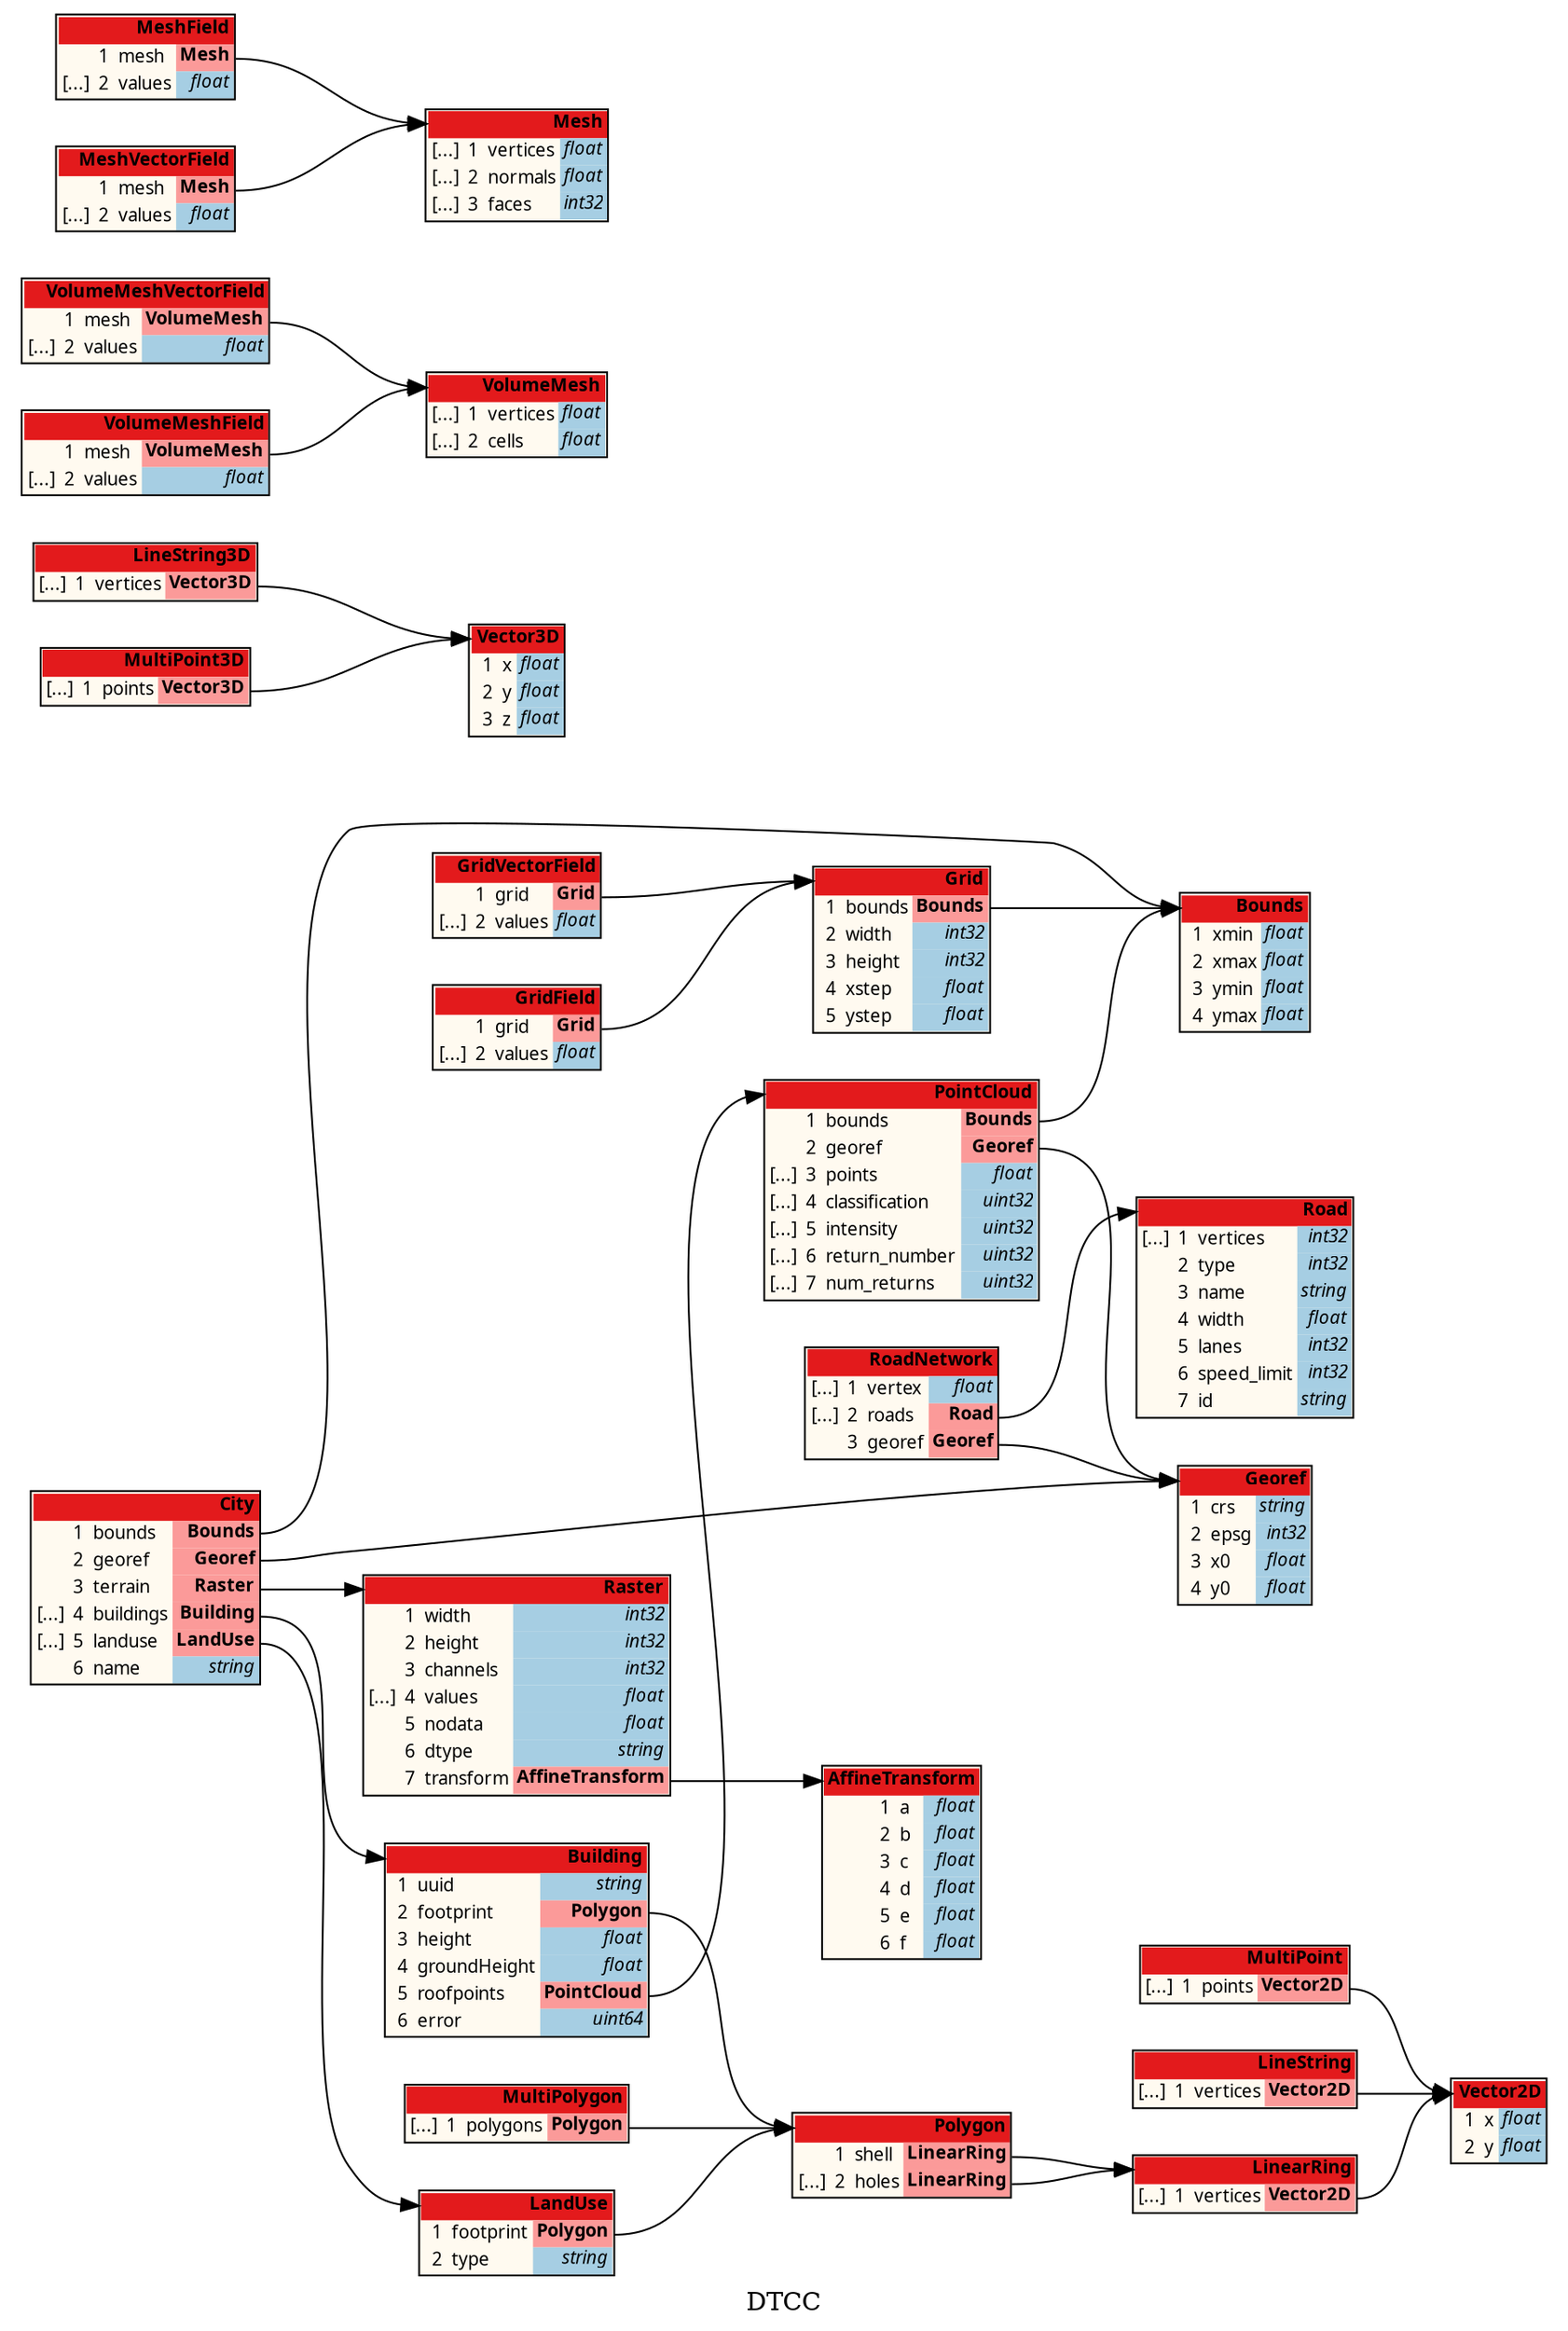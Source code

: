 /*
	do not edit:
	auto-generated by github.com/seamia/protodot
*/
digraph protodot {

	/* package:   DTCC */
	/* source:    ../../src/proto/dtcc.proto */
	/* selection:  */

	rankdir=LR;
	label="DTCC";
	tooltip="DTCC";
	bgcolor="transparent"

	node [
		shape=plaintext
		fontsize=10
		fontname="Ubuntu"
	];


	/* ------ nodes ------ */

	/* ------ leaving the root package unwrapped ------ */
	Node_Ja_125	[shape=plaintext tooltip="DTCC.RoadNetwork" label=<<TABLE BORDER="1" CELLBORDER="0" CELLSPACING="0" BGCOLOR="#fffaf0"><TR><TD COLSPAN="4" PORT="header" BGCOLOR="#e31a1c" ALIGN="right"><b>RoadNetwork</b></TD></TR><TR><TD ALIGN="right">[...]</TD><TD ALIGN="right">1</TD><TD ALIGN="left">vertex</TD><TD BGCOLOR="#a6cee3" PORT="povertex" ALIGN="right" TITLE="float"><i>float</i></TD></TR><TR><TD ALIGN="right">[...]</TD><TD ALIGN="right">2</TD><TD ALIGN="left">roads</TD><TD BGCOLOR="#fb9a99" PORT="poroads" ALIGN="right"><b>Road</b></TD></TR><TR><TD ALIGN="right"></TD><TD ALIGN="right">3</TD><TD ALIGN="left">georef</TD><TD BGCOLOR="#fb9a99" PORT="pogeoref" ALIGN="right"><b>Georef</b></TD></TR></TABLE>>];
	Node_Ja_101	[shape=plaintext tooltip="DTCC.Vector3D" label=<<TABLE BORDER="1" CELLBORDER="0" CELLSPACING="0" BGCOLOR="#fffaf0"><TR><TD COLSPAN="4" PORT="header" BGCOLOR="#e31a1c" ALIGN="right"><b>Vector3D</b></TD></TR><TR><TD ALIGN="right"></TD><TD ALIGN="right">1</TD><TD ALIGN="left">x</TD><TD BGCOLOR="#a6cee3" PORT="pox" ALIGN="right" TITLE="float"><i>float</i></TD></TR><TR><TD ALIGN="right"></TD><TD ALIGN="right">2</TD><TD ALIGN="left">y</TD><TD BGCOLOR="#a6cee3" PORT="poy" ALIGN="right" TITLE="float"><i>float</i></TD></TR><TR><TD ALIGN="right"></TD><TD ALIGN="right">3</TD><TD ALIGN="left">z</TD><TD BGCOLOR="#a6cee3" PORT="poz" ALIGN="right" TITLE="float"><i>float</i></TD></TR></TABLE>>];
	Node_Ja_105	[shape=plaintext tooltip="DTCC.LineString3D" label=<<TABLE BORDER="1" CELLBORDER="0" CELLSPACING="0" BGCOLOR="#fffaf0"><TR><TD COLSPAN="4" PORT="header" BGCOLOR="#e31a1c" ALIGN="right"><b>LineString3D</b></TD></TR><TR><TD ALIGN="right">[...]</TD><TD ALIGN="right">1</TD><TD ALIGN="left">vertices</TD><TD BGCOLOR="#fb9a99" PORT="povertices" ALIGN="right"><b>Vector3D</b></TD></TR></TABLE>>];
	Node_Ja_112	[shape=plaintext tooltip="DTCC.Grid" label=<<TABLE BORDER="1" CELLBORDER="0" CELLSPACING="0" BGCOLOR="#fffaf0"><TR><TD COLSPAN="4" PORT="header" BGCOLOR="#e31a1c" ALIGN="right"><b>Grid</b></TD></TR><TR><TD ALIGN="right"></TD><TD ALIGN="right">1</TD><TD ALIGN="left">bounds</TD><TD BGCOLOR="#fb9a99" PORT="pobounds" ALIGN="right"><b>Bounds</b></TD></TR><TR><TD ALIGN="right"></TD><TD ALIGN="right">2</TD><TD ALIGN="left">width</TD><TD BGCOLOR="#a6cee3" PORT="powidth" ALIGN="right" TITLE="int32"><i>int32</i></TD></TR><TR><TD ALIGN="right"></TD><TD ALIGN="right">3</TD><TD ALIGN="left">height</TD><TD BGCOLOR="#a6cee3" PORT="poheight" ALIGN="right" TITLE="int32"><i>int32</i></TD></TR><TR><TD ALIGN="right"></TD><TD ALIGN="right">4</TD><TD ALIGN="left">xstep</TD><TD BGCOLOR="#a6cee3" PORT="poxstep" ALIGN="right" TITLE="float"><i>float</i></TD></TR><TR><TD ALIGN="right"></TD><TD ALIGN="right">5</TD><TD ALIGN="left">ystep</TD><TD BGCOLOR="#a6cee3" PORT="poystep" ALIGN="right" TITLE="float"><i>float</i></TD></TR></TABLE>>];
	Node_Ja_120	[shape=plaintext tooltip="DTCC.VolumeMeshVectorField" label=<<TABLE BORDER="1" CELLBORDER="0" CELLSPACING="0" BGCOLOR="#fffaf0"><TR><TD COLSPAN="4" PORT="header" BGCOLOR="#e31a1c" ALIGN="right"><b>VolumeMeshVectorField</b></TD></TR><TR><TD ALIGN="right"></TD><TD ALIGN="right">1</TD><TD ALIGN="left">mesh</TD><TD BGCOLOR="#fb9a99" PORT="pomesh" ALIGN="right"><b>VolumeMesh</b></TD></TR><TR><TD ALIGN="right">[...]</TD><TD ALIGN="right">2</TD><TD ALIGN="left">values</TD><TD BGCOLOR="#a6cee3" PORT="povalues" ALIGN="right" TITLE="float"><i>float</i></TD></TR></TABLE>>];
	Node_Ja_124	[shape=plaintext tooltip="DTCC.Road" label=<<TABLE BORDER="1" CELLBORDER="0" CELLSPACING="0" BGCOLOR="#fffaf0"><TR><TD COLSPAN="4" PORT="header" BGCOLOR="#e31a1c" ALIGN="right"><b>Road</b></TD></TR><TR><TD ALIGN="right">[...]</TD><TD ALIGN="right">1</TD><TD ALIGN="left">vertices</TD><TD BGCOLOR="#a6cee3" PORT="povertices" ALIGN="right" TITLE="int32"><i>int32</i></TD></TR><TR><TD ALIGN="right"></TD><TD ALIGN="right">2</TD><TD ALIGN="left">type</TD><TD BGCOLOR="#a6cee3" PORT="potype" ALIGN="right" TITLE="int32"><i>int32</i></TD></TR><TR><TD ALIGN="right"></TD><TD ALIGN="right">3</TD><TD ALIGN="left">name</TD><TD BGCOLOR="#a6cee3" PORT="poname" ALIGN="right" TITLE="string"><i>string</i></TD></TR><TR><TD ALIGN="right"></TD><TD ALIGN="right">4</TD><TD ALIGN="left">width</TD><TD BGCOLOR="#a6cee3" PORT="powidth" ALIGN="right" TITLE="float"><i>float</i></TD></TR><TR><TD ALIGN="right"></TD><TD ALIGN="right">5</TD><TD ALIGN="left">lanes</TD><TD BGCOLOR="#a6cee3" PORT="polanes" ALIGN="right" TITLE="int32"><i>int32</i></TD></TR><TR><TD ALIGN="right"></TD><TD ALIGN="right">6</TD><TD ALIGN="left">speed_limit</TD><TD BGCOLOR="#a6cee3" PORT="pospeed_limit" ALIGN="right" TITLE="int32"><i>int32</i></TD></TR><TR><TD ALIGN="right"></TD><TD ALIGN="right">7</TD><TD ALIGN="left">id</TD><TD BGCOLOR="#a6cee3" PORT="poid" ALIGN="right" TITLE="string"><i>string</i></TD></TR></TABLE>>];
	Node_Ja_114	[shape=plaintext tooltip="DTCC.VolumeMesh" label=<<TABLE BORDER="1" CELLBORDER="0" CELLSPACING="0" BGCOLOR="#fffaf0"><TR><TD COLSPAN="4" PORT="header" BGCOLOR="#e31a1c" ALIGN="right"><b>VolumeMesh</b></TD></TR><TR><TD ALIGN="right">[...]</TD><TD ALIGN="right">1</TD><TD ALIGN="left">vertices</TD><TD BGCOLOR="#a6cee3" PORT="povertices" ALIGN="right" TITLE="float"><i>float</i></TD></TR><TR><TD ALIGN="right">[...]</TD><TD ALIGN="right">2</TD><TD ALIGN="left">cells</TD><TD BGCOLOR="#a6cee3" PORT="pocells" ALIGN="right" TITLE="float"><i>float</i></TD></TR></TABLE>>];
	Node_Ja_127	[shape=plaintext tooltip="DTCC.AffineTransform" label=<<TABLE BORDER="1" CELLBORDER="0" CELLSPACING="0" BGCOLOR="#fffaf0"><TR><TD COLSPAN="4" PORT="header" BGCOLOR="#e31a1c" ALIGN="right"><b>AffineTransform</b></TD></TR><TR><TD ALIGN="right"></TD><TD ALIGN="right">1</TD><TD ALIGN="left">a</TD><TD BGCOLOR="#a6cee3" PORT="poa" ALIGN="right" TITLE="float"><i>float</i></TD></TR><TR><TD ALIGN="right"></TD><TD ALIGN="right">2</TD><TD ALIGN="left">b</TD><TD BGCOLOR="#a6cee3" PORT="pob" ALIGN="right" TITLE="float"><i>float</i></TD></TR><TR><TD ALIGN="right"></TD><TD ALIGN="right">3</TD><TD ALIGN="left">c</TD><TD BGCOLOR="#a6cee3" PORT="poc" ALIGN="right" TITLE="float"><i>float</i></TD></TR><TR><TD ALIGN="right"></TD><TD ALIGN="right">4</TD><TD ALIGN="left">d</TD><TD BGCOLOR="#a6cee3" PORT="pod" ALIGN="right" TITLE="float"><i>float</i></TD></TR><TR><TD ALIGN="right"></TD><TD ALIGN="right">5</TD><TD ALIGN="left">e</TD><TD BGCOLOR="#a6cee3" PORT="poe" ALIGN="right" TITLE="float"><i>float</i></TD></TR><TR><TD ALIGN="right"></TD><TD ALIGN="right">6</TD><TD ALIGN="left">f</TD><TD BGCOLOR="#a6cee3" PORT="pof" ALIGN="right" TITLE="float"><i>float</i></TD></TR></TABLE>>];
	Node_Ja_102	[shape=plaintext tooltip="DTCC.MultiPoint" label=<<TABLE BORDER="1" CELLBORDER="0" CELLSPACING="0" BGCOLOR="#fffaf0"><TR><TD COLSPAN="4" PORT="header" BGCOLOR="#e31a1c" ALIGN="right"><b>MultiPoint</b></TD></TR><TR><TD ALIGN="right">[...]</TD><TD ALIGN="right">1</TD><TD ALIGN="left">points</TD><TD BGCOLOR="#fb9a99" PORT="popoints" ALIGN="right"><b>Vector2D</b></TD></TR></TABLE>>];
	Node_Ja_111	[shape=plaintext tooltip="DTCC.PointCloud" label=<<TABLE BORDER="1" CELLBORDER="0" CELLSPACING="0" BGCOLOR="#fffaf0"><TR><TD COLSPAN="4" PORT="header" BGCOLOR="#e31a1c" ALIGN="right"><b>PointCloud</b></TD></TR><TR><TD ALIGN="right"></TD><TD ALIGN="right">1</TD><TD ALIGN="left">bounds</TD><TD BGCOLOR="#fb9a99" PORT="pobounds" ALIGN="right"><b>Bounds</b></TD></TR><TR><TD ALIGN="right"></TD><TD ALIGN="right">2</TD><TD ALIGN="left">georef</TD><TD BGCOLOR="#fb9a99" PORT="pogeoref" ALIGN="right"><b>Georef</b></TD></TR><TR><TD ALIGN="right">[...]</TD><TD ALIGN="right">3</TD><TD ALIGN="left">points</TD><TD BGCOLOR="#a6cee3" PORT="popoints" ALIGN="right" TITLE="float"><i>float</i></TD></TR><TR><TD ALIGN="right">[...]</TD><TD ALIGN="right">4</TD><TD ALIGN="left">classification</TD><TD BGCOLOR="#a6cee3" PORT="poclassification" ALIGN="right" TITLE="uint32"><i>uint32</i></TD></TR><TR><TD ALIGN="right">[...]</TD><TD ALIGN="right">5</TD><TD ALIGN="left">intensity</TD><TD BGCOLOR="#a6cee3" PORT="pointensity" ALIGN="right" TITLE="uint32"><i>uint32</i></TD></TR><TR><TD ALIGN="right">[...]</TD><TD ALIGN="right">6</TD><TD ALIGN="left">return_number</TD><TD BGCOLOR="#a6cee3" PORT="poreturn_number" ALIGN="right" TITLE="uint32"><i>uint32</i></TD></TR><TR><TD ALIGN="right">[...]</TD><TD ALIGN="right">7</TD><TD ALIGN="left">num_returns</TD><TD BGCOLOR="#a6cee3" PORT="ponum_returns" ALIGN="right" TITLE="uint32"><i>uint32</i></TD></TR></TABLE>>];
	Node_Ja_115	[shape=plaintext tooltip="DTCC.GridField" label=<<TABLE BORDER="1" CELLBORDER="0" CELLSPACING="0" BGCOLOR="#fffaf0"><TR><TD COLSPAN="4" PORT="header" BGCOLOR="#e31a1c" ALIGN="right"><b>GridField</b></TD></TR><TR><TD ALIGN="right"></TD><TD ALIGN="right">1</TD><TD ALIGN="left">grid</TD><TD BGCOLOR="#fb9a99" PORT="pogrid" ALIGN="right"><b>Grid</b></TD></TR><TR><TD ALIGN="right">[...]</TD><TD ALIGN="right">2</TD><TD ALIGN="left">values</TD><TD BGCOLOR="#a6cee3" PORT="povalues" ALIGN="right" TITLE="float"><i>float</i></TD></TR></TABLE>>];
	Node_Ja_119	[shape=plaintext tooltip="DTCC.VolumeMeshField" label=<<TABLE BORDER="1" CELLBORDER="0" CELLSPACING="0" BGCOLOR="#fffaf0"><TR><TD COLSPAN="4" PORT="header" BGCOLOR="#e31a1c" ALIGN="right"><b>VolumeMeshField</b></TD></TR><TR><TD ALIGN="right"></TD><TD ALIGN="right">1</TD><TD ALIGN="left">mesh</TD><TD BGCOLOR="#fb9a99" PORT="pomesh" ALIGN="right"><b>VolumeMesh</b></TD></TR><TR><TD ALIGN="right">[...]</TD><TD ALIGN="right">2</TD><TD ALIGN="left">values</TD><TD BGCOLOR="#a6cee3" PORT="povalues" ALIGN="right" TITLE="float"><i>float</i></TD></TR></TABLE>>];
	Node_Ja_104	[shape=plaintext tooltip="DTCC.LineString" label=<<TABLE BORDER="1" CELLBORDER="0" CELLSPACING="0" BGCOLOR="#fffaf0"><TR><TD COLSPAN="4" PORT="header" BGCOLOR="#e31a1c" ALIGN="right"><b>LineString</b></TD></TR><TR><TD ALIGN="right">[...]</TD><TD ALIGN="right">1</TD><TD ALIGN="left">vertices</TD><TD BGCOLOR="#fb9a99" PORT="povertices" ALIGN="right"><b>Vector2D</b></TD></TR></TABLE>>];
	Node_Ja_108	[shape=plaintext tooltip="DTCC.MultiPolygon" label=<<TABLE BORDER="1" CELLBORDER="0" CELLSPACING="0" BGCOLOR="#fffaf0"><TR><TD COLSPAN="4" PORT="header" BGCOLOR="#e31a1c" ALIGN="right"><b>MultiPolygon</b></TD></TR><TR><TD ALIGN="right">[...]</TD><TD ALIGN="right">1</TD><TD ALIGN="left">polygons</TD><TD BGCOLOR="#fb9a99" PORT="popolygons" ALIGN="right"><b>Polygon</b></TD></TR></TABLE>>];
	Node_Ja_113	[shape=plaintext tooltip="DTCC.Mesh" label=<<TABLE BORDER="1" CELLBORDER="0" CELLSPACING="0" BGCOLOR="#fffaf0"><TR><TD COLSPAN="4" PORT="header" BGCOLOR="#e31a1c" ALIGN="right"><b>Mesh</b></TD></TR><TR><TD ALIGN="right">[...]</TD><TD ALIGN="right">1</TD><TD ALIGN="left">vertices</TD><TD BGCOLOR="#a6cee3" PORT="povertices" ALIGN="right" TITLE="float"><i>float</i></TD></TR><TR><TD ALIGN="right">[...]</TD><TD ALIGN="right">2</TD><TD ALIGN="left">normals</TD><TD BGCOLOR="#a6cee3" PORT="ponormals" ALIGN="right" TITLE="float"><i>float</i></TD></TR><TR><TD ALIGN="right">[...]</TD><TD ALIGN="right">3</TD><TD ALIGN="left">faces</TD><TD BGCOLOR="#a6cee3" PORT="pofaces" ALIGN="right" TITLE="int32"><i>int32</i></TD></TR></TABLE>>];
	Node_Ja_117	[shape=plaintext tooltip="DTCC.MeshField" label=<<TABLE BORDER="1" CELLBORDER="0" CELLSPACING="0" BGCOLOR="#fffaf0"><TR><TD COLSPAN="4" PORT="header" BGCOLOR="#e31a1c" ALIGN="right"><b>MeshField</b></TD></TR><TR><TD ALIGN="right"></TD><TD ALIGN="right">1</TD><TD ALIGN="left">mesh</TD><TD BGCOLOR="#fb9a99" PORT="pomesh" ALIGN="right"><b>Mesh</b></TD></TR><TR><TD ALIGN="right">[...]</TD><TD ALIGN="right">2</TD><TD ALIGN="left">values</TD><TD BGCOLOR="#a6cee3" PORT="povalues" ALIGN="right" TITLE="float"><i>float</i></TD></TR></TABLE>>];
	Node_Ja_118	[shape=plaintext tooltip="DTCC.MeshVectorField" label=<<TABLE BORDER="1" CELLBORDER="0" CELLSPACING="0" BGCOLOR="#fffaf0"><TR><TD COLSPAN="4" PORT="header" BGCOLOR="#e31a1c" ALIGN="right"><b>MeshVectorField</b></TD></TR><TR><TD ALIGN="right"></TD><TD ALIGN="right">1</TD><TD ALIGN="left">mesh</TD><TD BGCOLOR="#fb9a99" PORT="pomesh" ALIGN="right"><b>Mesh</b></TD></TR><TR><TD ALIGN="right">[...]</TD><TD ALIGN="right">2</TD><TD ALIGN="left">values</TD><TD BGCOLOR="#a6cee3" PORT="povalues" ALIGN="right" TITLE="float"><i>float</i></TD></TR></TABLE>>];
	Node_Ja_123	[shape=plaintext tooltip="DTCC.LandUse" label=<<TABLE BORDER="1" CELLBORDER="0" CELLSPACING="0" BGCOLOR="#fffaf0"><TR><TD COLSPAN="4" PORT="header" BGCOLOR="#e31a1c" ALIGN="right"><b>LandUse</b></TD></TR><TR><TD ALIGN="right"></TD><TD ALIGN="right">1</TD><TD ALIGN="left">footprint</TD><TD BGCOLOR="#fb9a99" PORT="pofootprint" ALIGN="right"><b>Polygon</b></TD></TR><TR><TD ALIGN="right"></TD><TD ALIGN="right">2</TD><TD ALIGN="left">type</TD><TD BGCOLOR="#a6cee3" PORT="potype" ALIGN="right" TITLE="string"><i>string</i></TD></TR></TABLE>>];
	Node_Ja_126	[shape=plaintext tooltip="DTCC.Raster" label=<<TABLE BORDER="1" CELLBORDER="0" CELLSPACING="0" BGCOLOR="#fffaf0"><TR><TD COLSPAN="4" PORT="header" BGCOLOR="#e31a1c" ALIGN="right"><b>Raster</b></TD></TR><TR><TD ALIGN="right"></TD><TD ALIGN="right">1</TD><TD ALIGN="left">width</TD><TD BGCOLOR="#a6cee3" PORT="powidth" ALIGN="right" TITLE="int32"><i>int32</i></TD></TR><TR><TD ALIGN="right"></TD><TD ALIGN="right">2</TD><TD ALIGN="left">height</TD><TD BGCOLOR="#a6cee3" PORT="poheight" ALIGN="right" TITLE="int32"><i>int32</i></TD></TR><TR><TD ALIGN="right"></TD><TD ALIGN="right">3</TD><TD ALIGN="left">channels</TD><TD BGCOLOR="#a6cee3" PORT="pochannels" ALIGN="right" TITLE="int32"><i>int32</i></TD></TR><TR><TD ALIGN="right">[...]</TD><TD ALIGN="right">4</TD><TD ALIGN="left">values</TD><TD BGCOLOR="#a6cee3" PORT="povalues" ALIGN="right" TITLE="float"><i>float</i></TD></TR><TR><TD ALIGN="right"></TD><TD ALIGN="right">5</TD><TD ALIGN="left">nodata</TD><TD BGCOLOR="#a6cee3" PORT="ponodata" ALIGN="right" TITLE="float"><i>float</i></TD></TR><TR><TD ALIGN="right"></TD><TD ALIGN="right">6</TD><TD ALIGN="left">dtype</TD><TD BGCOLOR="#a6cee3" PORT="podtype" ALIGN="right" TITLE="string"><i>string</i></TD></TR><TR><TD ALIGN="right"></TD><TD ALIGN="right">7</TD><TD ALIGN="left">transform</TD><TD BGCOLOR="#fb9a99" PORT="potransform" ALIGN="right"><b>AffineTransform</b></TD></TR></TABLE>>];
	Node_Ja_109	[shape=plaintext tooltip="DTCC.Bounds" label=<<TABLE BORDER="1" CELLBORDER="0" CELLSPACING="0" BGCOLOR="#fffaf0"><TR><TD COLSPAN="4" PORT="header" BGCOLOR="#e31a1c" ALIGN="right"><b>Bounds</b></TD></TR><TR><TD ALIGN="right"></TD><TD ALIGN="right">1</TD><TD ALIGN="left">xmin</TD><TD BGCOLOR="#a6cee3" PORT="poxmin" ALIGN="right" TITLE="float"><i>float</i></TD></TR><TR><TD ALIGN="right"></TD><TD ALIGN="right">2</TD><TD ALIGN="left">xmax</TD><TD BGCOLOR="#a6cee3" PORT="poxmax" ALIGN="right" TITLE="float"><i>float</i></TD></TR><TR><TD ALIGN="right"></TD><TD ALIGN="right">3</TD><TD ALIGN="left">ymin</TD><TD BGCOLOR="#a6cee3" PORT="poymin" ALIGN="right" TITLE="float"><i>float</i></TD></TR><TR><TD ALIGN="right"></TD><TD ALIGN="right">4</TD><TD ALIGN="left">ymax</TD><TD BGCOLOR="#a6cee3" PORT="poymax" ALIGN="right" TITLE="float"><i>float</i></TD></TR></TABLE>>];
	Node_Ja_122	[shape=plaintext tooltip="DTCC.City" label=<<TABLE BORDER="1" CELLBORDER="0" CELLSPACING="0" BGCOLOR="#fffaf0"><TR><TD COLSPAN="4" PORT="header" BGCOLOR="#e31a1c" ALIGN="right"><b>City</b></TD></TR><TR><TD ALIGN="right"></TD><TD ALIGN="right">1</TD><TD ALIGN="left">bounds</TD><TD BGCOLOR="#fb9a99" PORT="pobounds" ALIGN="right"><b>Bounds</b></TD></TR><TR><TD ALIGN="right"></TD><TD ALIGN="right">2</TD><TD ALIGN="left">georef</TD><TD BGCOLOR="#fb9a99" PORT="pogeoref" ALIGN="right"><b>Georef</b></TD></TR><TR><TD ALIGN="right"></TD><TD ALIGN="right">3</TD><TD ALIGN="left">terrain</TD><TD BGCOLOR="#fb9a99" PORT="poterrain" ALIGN="right"><b>Raster</b></TD></TR><TR><TD ALIGN="right">[...]</TD><TD ALIGN="right">4</TD><TD ALIGN="left">buildings</TD><TD BGCOLOR="#fb9a99" PORT="pobuildings" ALIGN="right"><b>Building</b></TD></TR><TR><TD ALIGN="right">[...]</TD><TD ALIGN="right">5</TD><TD ALIGN="left">landuse</TD><TD BGCOLOR="#fb9a99" PORT="polanduse" ALIGN="right"><b>LandUse</b></TD></TR><TR><TD ALIGN="right"></TD><TD ALIGN="right">6</TD><TD ALIGN="left">name</TD><TD BGCOLOR="#a6cee3" PORT="poname" ALIGN="right" TITLE="string"><i>string</i></TD></TR></TABLE>>];
	Node_Ja_106	[shape=plaintext tooltip="DTCC.LinearRing" label=<<TABLE BORDER="1" CELLBORDER="0" CELLSPACING="0" BGCOLOR="#fffaf0"><TR><TD COLSPAN="4" PORT="header" BGCOLOR="#e31a1c" ALIGN="right"><b>LinearRing</b></TD></TR><TR><TD ALIGN="right">[...]</TD><TD ALIGN="right">1</TD><TD ALIGN="left">vertices</TD><TD BGCOLOR="#fb9a99" PORT="povertices" ALIGN="right"><b>Vector2D</b></TD></TR></TABLE>>];
	Node_Ja_110	[shape=plaintext tooltip="DTCC.Georef" label=<<TABLE BORDER="1" CELLBORDER="0" CELLSPACING="0" BGCOLOR="#fffaf0"><TR><TD COLSPAN="4" PORT="header" BGCOLOR="#e31a1c" ALIGN="right"><b>Georef</b></TD></TR><TR><TD ALIGN="right"></TD><TD ALIGN="right">1</TD><TD ALIGN="left">crs</TD><TD BGCOLOR="#a6cee3" PORT="pocrs" ALIGN="right" TITLE="string"><i>string</i></TD></TR><TR><TD ALIGN="right"></TD><TD ALIGN="right">2</TD><TD ALIGN="left">epsg</TD><TD BGCOLOR="#a6cee3" PORT="poepsg" ALIGN="right" TITLE="int32"><i>int32</i></TD></TR><TR><TD ALIGN="right"></TD><TD ALIGN="right">3</TD><TD ALIGN="left">x0</TD><TD BGCOLOR="#a6cee3" PORT="pox0" ALIGN="right" TITLE="float"><i>float</i></TD></TR><TR><TD ALIGN="right"></TD><TD ALIGN="right">4</TD><TD ALIGN="left">y0</TD><TD BGCOLOR="#a6cee3" PORT="poy0" ALIGN="right" TITLE="float"><i>float</i></TD></TR></TABLE>>];
	Node_Ja_100	[shape=plaintext tooltip="DTCC.Vector2D" label=<<TABLE BORDER="1" CELLBORDER="0" CELLSPACING="0" BGCOLOR="#fffaf0"><TR><TD COLSPAN="4" PORT="header" BGCOLOR="#e31a1c" ALIGN="right"><b>Vector2D</b></TD></TR><TR><TD ALIGN="right"></TD><TD ALIGN="right">1</TD><TD ALIGN="left">x</TD><TD BGCOLOR="#a6cee3" PORT="pox" ALIGN="right" TITLE="float"><i>float</i></TD></TR><TR><TD ALIGN="right"></TD><TD ALIGN="right">2</TD><TD ALIGN="left">y</TD><TD BGCOLOR="#a6cee3" PORT="poy" ALIGN="right" TITLE="float"><i>float</i></TD></TR></TABLE>>];
	Node_Ja_103	[shape=plaintext tooltip="DTCC.MultiPoint3D" label=<<TABLE BORDER="1" CELLBORDER="0" CELLSPACING="0" BGCOLOR="#fffaf0"><TR><TD COLSPAN="4" PORT="header" BGCOLOR="#e31a1c" ALIGN="right"><b>MultiPoint3D</b></TD></TR><TR><TD ALIGN="right">[...]</TD><TD ALIGN="right">1</TD><TD ALIGN="left">points</TD><TD BGCOLOR="#fb9a99" PORT="popoints" ALIGN="right"><b>Vector3D</b></TD></TR></TABLE>>];
	Node_Ja_107	[shape=plaintext tooltip="DTCC.Polygon" label=<<TABLE BORDER="1" CELLBORDER="0" CELLSPACING="0" BGCOLOR="#fffaf0"><TR><TD COLSPAN="4" PORT="header" BGCOLOR="#e31a1c" ALIGN="right"><b>Polygon</b></TD></TR><TR><TD ALIGN="right"></TD><TD ALIGN="right">1</TD><TD ALIGN="left">shell</TD><TD BGCOLOR="#fb9a99" PORT="poshell" ALIGN="right"><b>LinearRing</b></TD></TR><TR><TD ALIGN="right">[...]</TD><TD ALIGN="right">2</TD><TD ALIGN="left">holes</TD><TD BGCOLOR="#fb9a99" PORT="poholes" ALIGN="right"><b>LinearRing</b></TD></TR></TABLE>>];
	Node_Ja_116	[shape=plaintext tooltip="DTCC.GridVectorField" label=<<TABLE BORDER="1" CELLBORDER="0" CELLSPACING="0" BGCOLOR="#fffaf0"><TR><TD COLSPAN="4" PORT="header" BGCOLOR="#e31a1c" ALIGN="right"><b>GridVectorField</b></TD></TR><TR><TD ALIGN="right"></TD><TD ALIGN="right">1</TD><TD ALIGN="left">grid</TD><TD BGCOLOR="#fb9a99" PORT="pogrid" ALIGN="right"><b>Grid</b></TD></TR><TR><TD ALIGN="right">[...]</TD><TD ALIGN="right">2</TD><TD ALIGN="left">values</TD><TD BGCOLOR="#a6cee3" PORT="povalues" ALIGN="right" TITLE="float"><i>float</i></TD></TR></TABLE>>];
	Node_Ja_121	[shape=plaintext tooltip="DTCC.Building" label=<<TABLE BORDER="1" CELLBORDER="0" CELLSPACING="0" BGCOLOR="#fffaf0"><TR><TD COLSPAN="4" PORT="header" BGCOLOR="#e31a1c" ALIGN="right"><b>Building</b></TD></TR><TR><TD ALIGN="right"></TD><TD ALIGN="right">1</TD><TD ALIGN="left">uuid</TD><TD BGCOLOR="#a6cee3" PORT="pouuid" ALIGN="right" TITLE="string"><i>string</i></TD></TR><TR><TD ALIGN="right"></TD><TD ALIGN="right">2</TD><TD ALIGN="left">footprint</TD><TD BGCOLOR="#fb9a99" PORT="pofootprint" ALIGN="right"><b>Polygon</b></TD></TR><TR><TD ALIGN="right"></TD><TD ALIGN="right">3</TD><TD ALIGN="left">height</TD><TD BGCOLOR="#a6cee3" PORT="poheight" ALIGN="right" TITLE="float"><i>float</i></TD></TR><TR><TD ALIGN="right"></TD><TD ALIGN="right">4</TD><TD ALIGN="left">groundHeight</TD><TD BGCOLOR="#a6cee3" PORT="pogroundHeight" ALIGN="right" TITLE="float"><i>float</i></TD></TR><TR><TD ALIGN="right"></TD><TD ALIGN="right">5</TD><TD ALIGN="left">roofpoints</TD><TD BGCOLOR="#fb9a99" PORT="poroofpoints" ALIGN="right"><b>PointCloud</b></TD></TR><TR><TD ALIGN="right"></TD><TD ALIGN="right">6</TD><TD ALIGN="left">error</TD><TD BGCOLOR="#a6cee3" PORT="poerror" ALIGN="right" TITLE="uint64"><i>uint64</i></TD></TR></TABLE>>];

	/* ------ connections ------ */
	Node_Ja_118:pomesh:e	-> Node_Ja_113:header [color="#000000" tooltip="Ja_118 --> Ja_113"];
	Node_Ja_120:pomesh:e	-> Node_Ja_114:header [color="#000000" tooltip="Ja_120 --> Ja_114"];
	Node_Ja_121:poroofpoints:e	-> Node_Ja_111:header [color="#000000" tooltip="Ja_121 --> Ja_111"];
	Node_Ja_122:pobuildings:e	-> Node_Ja_121:header [color="#000000" tooltip="Ja_122 --> Ja_121"];
	Node_Ja_107:poshell:e	-> Node_Ja_106:header [color="#000000" tooltip="Ja_107 --> Ja_106"];
	Node_Ja_108:popolygons:e	-> Node_Ja_107:header [color="#000000" tooltip="Ja_108 --> Ja_107"];
	Node_Ja_112:pobounds:e	-> Node_Ja_109:header [color="#000000" tooltip="Ja_112 --> Ja_109"];
	Node_Ja_121:pofootprint:e	-> Node_Ja_107:header [color="#000000" tooltip="Ja_121 --> Ja_107"];
	Node_Ja_125:poroads:e	-> Node_Ja_124:header [color="#000000" tooltip="Ja_125 --> Ja_124"];
	Node_Ja_102:popoints:e	-> Node_Ja_100:header [color="#000000" tooltip="Ja_102 --> Ja_100"];
	Node_Ja_103:popoints:e	-> Node_Ja_101:header [color="#000000" tooltip="Ja_103 --> Ja_101"];
	Node_Ja_107:poholes:e	-> Node_Ja_106:header [color="#000000" tooltip="Ja_107 --> Ja_106"];
	Node_Ja_117:pomesh:e	-> Node_Ja_113:header [color="#000000" tooltip="Ja_117 --> Ja_113"];
	Node_Ja_126:potransform:e	-> Node_Ja_127:header [color="#000000" tooltip="Ja_126 --> Ja_127"];
	Node_Ja_105:povertices:e	-> Node_Ja_101:header [color="#000000" tooltip="Ja_105 --> Ja_101"];
	Node_Ja_106:povertices:e	-> Node_Ja_100:header [color="#000000" tooltip="Ja_106 --> Ja_100"];
	Node_Ja_122:pobounds:e	-> Node_Ja_109:header [color="#000000" tooltip="Ja_122 --> Ja_109"];
	Node_Ja_122:poterrain:e	-> Node_Ja_126:header [color="#000000" tooltip="Ja_122 --> Ja_126"];
	Node_Ja_111:pobounds:e	-> Node_Ja_109:header [color="#000000" tooltip="Ja_111 --> Ja_109"];
	Node_Ja_119:pomesh:e	-> Node_Ja_114:header [color="#000000" tooltip="Ja_119 --> Ja_114"];
	Node_Ja_122:pogeoref:e	-> Node_Ja_110:header [color="#000000" tooltip="Ja_122 --> Ja_110"];
	Node_Ja_111:pogeoref:e	-> Node_Ja_110:header [color="#000000" tooltip="Ja_111 --> Ja_110"];
	Node_Ja_115:pogrid:e	-> Node_Ja_112:header [color="#000000" tooltip="Ja_115 --> Ja_112"];
	Node_Ja_123:pofootprint:e	-> Node_Ja_107:header [color="#000000" tooltip="Ja_123 --> Ja_107"];
	Node_Ja_125:pogeoref:e	-> Node_Ja_110:header [color="#000000" tooltip="Ja_125 --> Ja_110"];
	Node_Ja_104:povertices:e	-> Node_Ja_100:header [color="#000000" tooltip="Ja_104 --> Ja_100"];
	Node_Ja_116:pogrid:e	-> Node_Ja_112:header [color="#000000" tooltip="Ja_116 --> Ja_112"];
	Node_Ja_122:polanduse:e	-> Node_Ja_123:header [color="#000000" tooltip="Ja_122 --> Ja_123"];

	/* generated by github.com/seamia/protodot on Thursday, 22-Jun-23 11:54:23 CEST */
}

